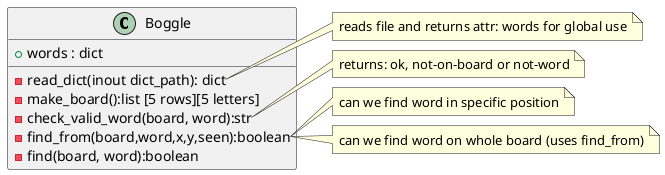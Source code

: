 @startuml

class Boggle {
    + words : dict
    - read_dict(inout dict_path): dict
    - make_board():list [5 rows][5 letters]
    - check_valid_word(board, word):str
    - find_from(board,word,x,y,seen):boolean
    - find(board, word):boolean
}
note right of Boggle::read_dict
reads file and returns attr: words for global use
end note
note right of Boggle::check_valid_word
returns: ok, not-on-board or not-word
end note
note right of Boggle::find_from
can we find word in specific position
end note
note right of Boggle::find
can we find word on whole board (uses find_from)
end note



@enduml